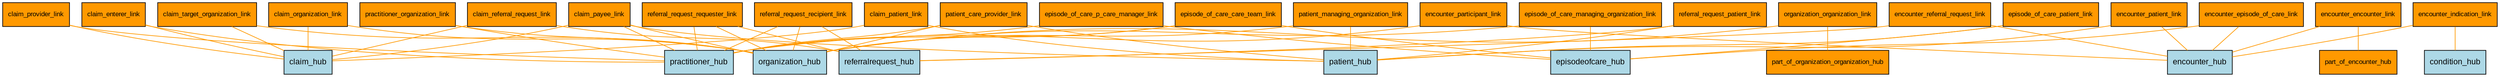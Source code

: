 graph fhir {
	overlap=false;
	splines=true;

	node [shape=box fontsize=12 fontname="arial" fontcolor=black style=filled fillcolor=lightblue];
		claim_hub; condition_hub; encounter_hub; episodeofcare_hub; organization_hub; patient_hub; practitioner_hub; referralrequest_hub; 

	node [shape=box fontsize=10 fontname="arial" fontcolor=black style=filled fillcolor="#ff9900"];
		claim_enterer_link; claim_organization_link; claim_patient_link; claim_payee_link; claim_provider_link; claim_referral_request_link; claim_target_organization_link; encounter_encounter_link; encounter_episode_of_care_link; encounter_indication_link; encounter_participant_link; encounter_patient_link; encounter_referral_request_link; episode_of_care_care_team_link; episode_of_care_managing_organization_link; episode_of_care_p_care_manager_link; episode_of_care_patient_link; organization_organization_link; patient_care_provider_link; patient_managing_organization_link; practitioner_organization_link; referral_request_patient_link; referral_request_recipient_link; referral_request_requester_link; 

	edge [arrowhead=none color="#ff9900"];
		claim_enterer_link -- claim_hub
		claim_enterer_link -- practitioner_hub
		claim_organization_link -- organization_hub
		claim_organization_link -- claim_hub
		claim_patient_link -- claim_hub
		claim_patient_link -- patient_hub
		claim_payee_link -- patient_hub
		claim_payee_link -- practitioner_hub
		claim_payee_link -- claim_hub
		claim_payee_link -- organization_hub
		claim_provider_link -- practitioner_hub
		claim_provider_link -- claim_hub
		claim_referral_request_link -- referralrequest_hub
		claim_referral_request_link -- claim_hub
		claim_target_organization_link -- claim_hub
		claim_target_organization_link -- organization_hub
		encounter_encounter_link -- encounter_hub
		encounter_encounter_link -- part_of_encounter_hub
		encounter_episode_of_care_link -- episodeofcare_hub
		encounter_episode_of_care_link -- encounter_hub
		encounter_indication_link -- encounter_hub
		encounter_indication_link -- condition_hub
		encounter_participant_link -- practitioner_hub
		encounter_participant_link -- encounter_hub
		encounter_patient_link -- patient_hub
		encounter_patient_link -- encounter_hub
		encounter_referral_request_link -- referralrequest_hub
		encounter_referral_request_link -- encounter_hub
		episode_of_care_care_team_link -- practitioner_hub
		episode_of_care_care_team_link -- organization_hub
		episode_of_care_care_team_link -- episodeofcare_hub
		episode_of_care_managing_organization_link -- episodeofcare_hub
		episode_of_care_managing_organization_link -- organization_hub
		episode_of_care_p_care_manager_link -- practitioner_hub
		episode_of_care_p_care_manager_link -- episodeofcare_hub
		episode_of_care_patient_link -- patient_hub
		episode_of_care_patient_link -- episodeofcare_hub
		organization_organization_link -- part_of_organization_organization_hub
		organization_organization_link -- organization_hub
		patient_care_provider_link -- practitioner_hub
		patient_care_provider_link -- patient_hub
		patient_care_provider_link -- organization_hub
		patient_managing_organization_link -- patient_hub
		patient_managing_organization_link -- organization_hub
		practitioner_organization_link -- organization_hub
		practitioner_organization_link -- practitioner_hub
		referral_request_patient_link -- patient_hub
		referral_request_patient_link -- referralrequest_hub
		referral_request_recipient_link -- organization_hub
		referral_request_recipient_link -- referralrequest_hub
		referral_request_recipient_link -- practitioner_hub
		referral_request_requester_link -- referralrequest_hub
		referral_request_requester_link -- practitioner_hub
		referral_request_requester_link -- organization_hub

}
